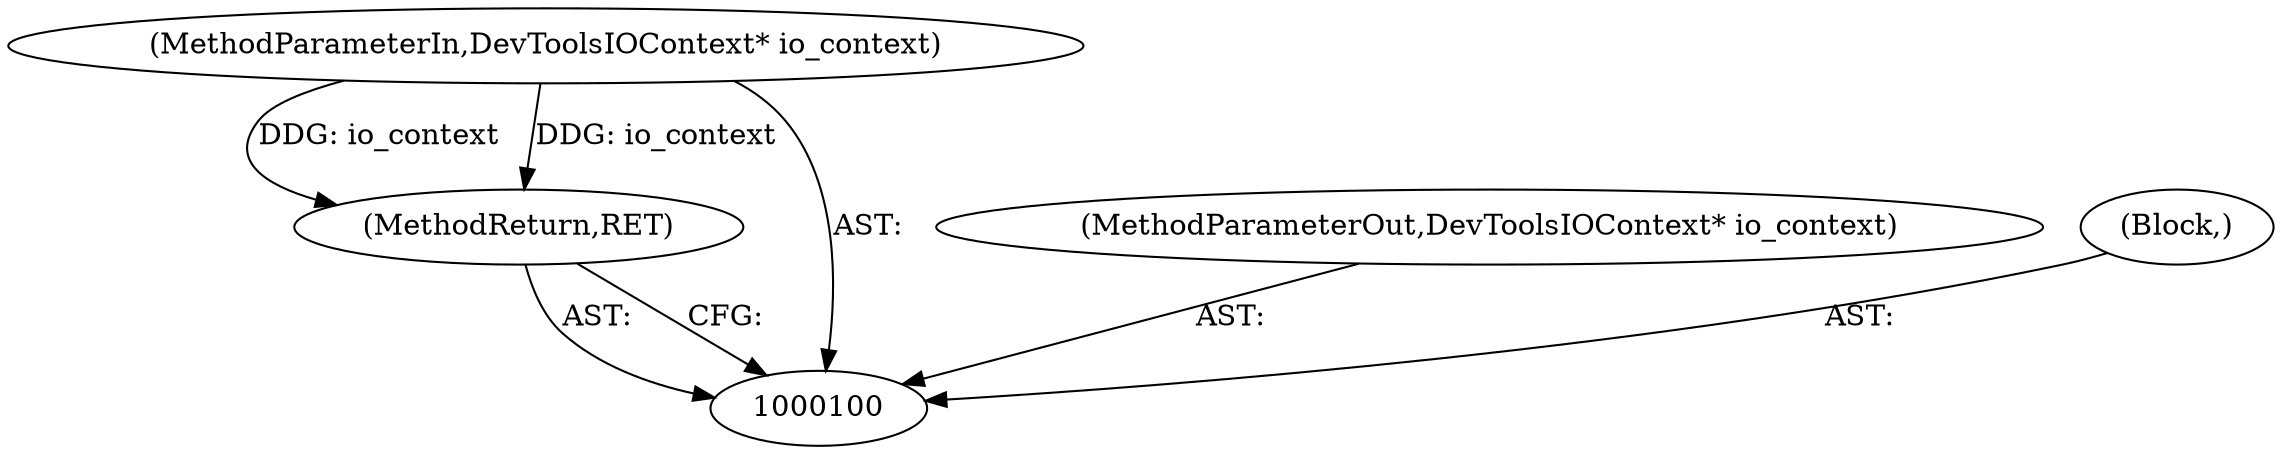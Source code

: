 digraph "0_Chrome_3c8e4852477d5b1e2da877808c998dc57db9460f_8" {
"1000103" [label="(MethodReturn,RET)"];
"1000101" [label="(MethodParameterIn,DevToolsIOContext* io_context)"];
"1000108" [label="(MethodParameterOut,DevToolsIOContext* io_context)"];
"1000102" [label="(Block,)"];
"1000103" -> "1000100"  [label="AST: "];
"1000103" -> "1000100"  [label="CFG: "];
"1000101" -> "1000103"  [label="DDG: io_context"];
"1000101" -> "1000100"  [label="AST: "];
"1000101" -> "1000103"  [label="DDG: io_context"];
"1000108" -> "1000100"  [label="AST: "];
"1000102" -> "1000100"  [label="AST: "];
}
